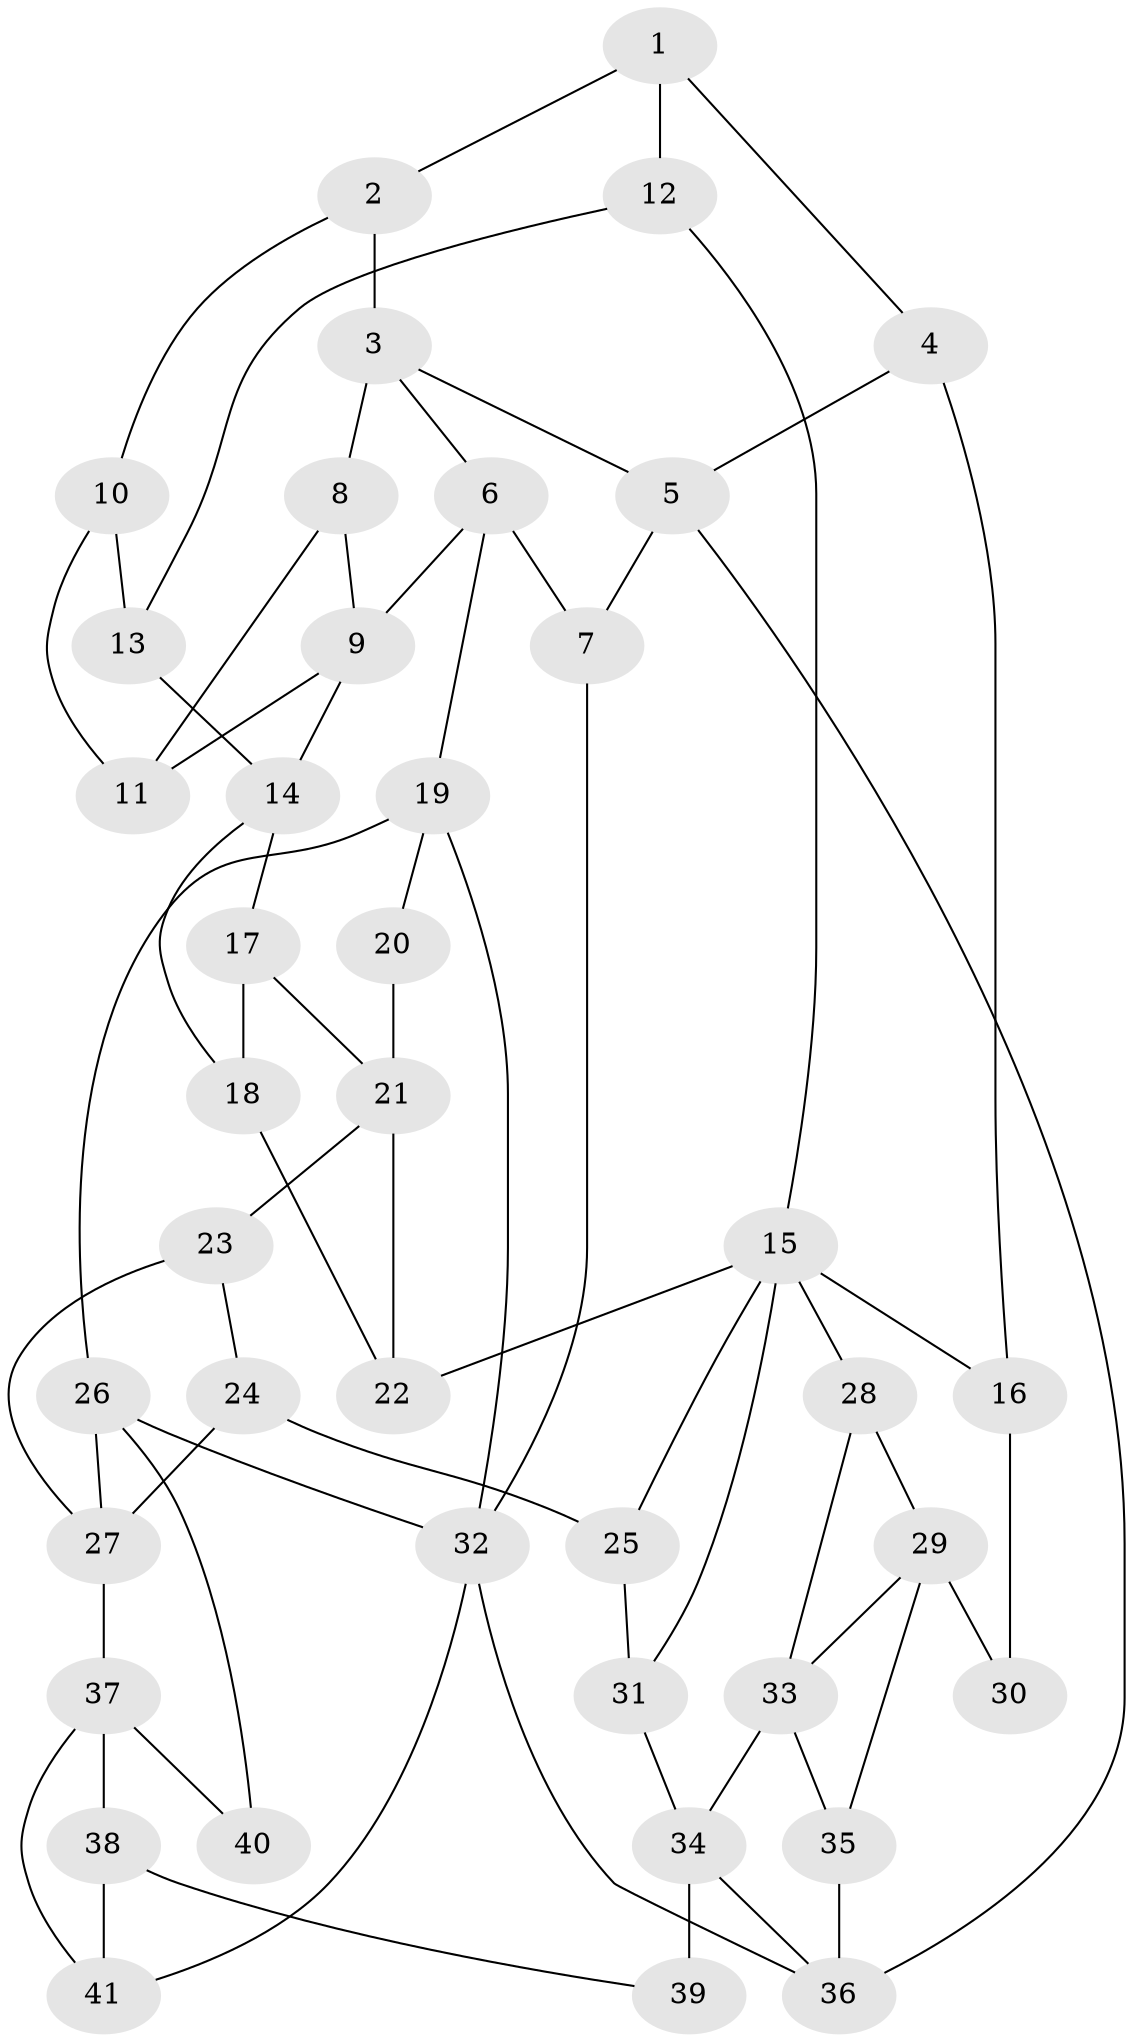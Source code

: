// original degree distribution, {3: 0.036585365853658534, 4: 0.21951219512195122, 5: 0.524390243902439, 6: 0.21951219512195122}
// Generated by graph-tools (version 1.1) at 2025/54/03/04/25 22:54:23]
// undirected, 41 vertices, 69 edges
graph export_dot {
  node [color=gray90,style=filled];
  1;
  2;
  3;
  4;
  5;
  6;
  7;
  8;
  9;
  10;
  11;
  12;
  13;
  14;
  15;
  16;
  17;
  18;
  19;
  20;
  21;
  22;
  23;
  24;
  25;
  26;
  27;
  28;
  29;
  30;
  31;
  32;
  33;
  34;
  35;
  36;
  37;
  38;
  39;
  40;
  41;
  1 -- 2 [weight=1.0];
  1 -- 4 [weight=1.0];
  1 -- 12 [weight=2.0];
  2 -- 3 [weight=1.0];
  2 -- 10 [weight=1.0];
  3 -- 5 [weight=1.0];
  3 -- 6 [weight=1.0];
  3 -- 8 [weight=2.0];
  4 -- 5 [weight=1.0];
  4 -- 16 [weight=1.0];
  5 -- 7 [weight=1.0];
  5 -- 36 [weight=1.0];
  6 -- 7 [weight=2.0];
  6 -- 9 [weight=1.0];
  6 -- 19 [weight=2.0];
  7 -- 32 [weight=1.0];
  8 -- 9 [weight=1.0];
  8 -- 11 [weight=2.0];
  9 -- 11 [weight=1.0];
  9 -- 14 [weight=1.0];
  10 -- 11 [weight=1.0];
  10 -- 13 [weight=1.0];
  12 -- 13 [weight=1.0];
  12 -- 15 [weight=1.0];
  13 -- 14 [weight=1.0];
  14 -- 17 [weight=1.0];
  14 -- 18 [weight=1.0];
  15 -- 16 [weight=1.0];
  15 -- 22 [weight=1.0];
  15 -- 25 [weight=1.0];
  15 -- 28 [weight=1.0];
  15 -- 31 [weight=1.0];
  16 -- 30 [weight=1.0];
  17 -- 18 [weight=1.0];
  17 -- 21 [weight=1.0];
  18 -- 22 [weight=1.0];
  19 -- 20 [weight=2.0];
  19 -- 26 [weight=1.0];
  19 -- 32 [weight=1.0];
  20 -- 21 [weight=2.0];
  21 -- 22 [weight=1.0];
  21 -- 23 [weight=2.0];
  23 -- 24 [weight=1.0];
  23 -- 27 [weight=1.0];
  24 -- 25 [weight=1.0];
  24 -- 27 [weight=1.0];
  25 -- 31 [weight=1.0];
  26 -- 27 [weight=1.0];
  26 -- 32 [weight=1.0];
  26 -- 40 [weight=1.0];
  27 -- 37 [weight=2.0];
  28 -- 29 [weight=1.0];
  28 -- 33 [weight=1.0];
  29 -- 30 [weight=2.0];
  29 -- 33 [weight=2.0];
  29 -- 35 [weight=1.0];
  31 -- 34 [weight=1.0];
  32 -- 36 [weight=1.0];
  32 -- 41 [weight=1.0];
  33 -- 34 [weight=2.0];
  33 -- 35 [weight=1.0];
  34 -- 36 [weight=1.0];
  34 -- 39 [weight=2.0];
  35 -- 36 [weight=1.0];
  37 -- 38 [weight=1.0];
  37 -- 40 [weight=2.0];
  37 -- 41 [weight=1.0];
  38 -- 39 [weight=1.0];
  38 -- 41 [weight=1.0];
}
